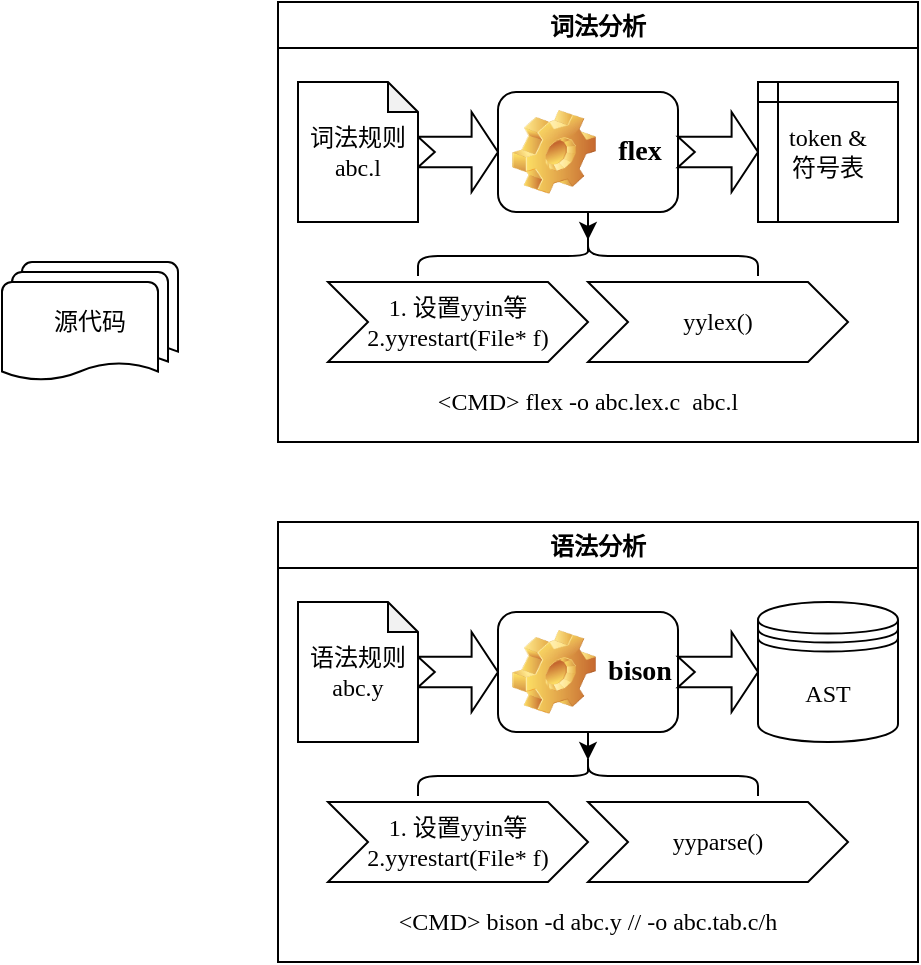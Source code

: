 <mxfile version="14.7.0" type="github">
  <diagram id="enoIybo3rPJg0Il2eto0" name="Page-1">
    <mxGraphModel dx="918" dy="477" grid="1" gridSize="10" guides="1" tooltips="1" connect="1" arrows="1" fold="1" page="1" pageScale="1" pageWidth="827" pageHeight="1169" math="0" shadow="0">
      <root>
        <mxCell id="0" />
        <mxCell id="1" parent="0" />
        <mxCell id="itgruSseSPr3eh4PhL-f-1" value="词法分析" style="swimlane;fontFamily=Times New Roman;" vertex="1" parent="1">
          <mxGeometry x="248" y="60" width="320" height="220" as="geometry">
            <mxRectangle x="60" y="30" width="80" height="23" as="alternateBounds" />
          </mxGeometry>
        </mxCell>
        <mxCell id="itgruSseSPr3eh4PhL-f-24" value="" style="html=1;shadow=0;dashed=0;align=center;verticalAlign=middle;shape=mxgraph.arrows2.arrow;dy=0.62;dx=13.2;notch=8.4;strokeWidth=1;" vertex="1" parent="itgruSseSPr3eh4PhL-f-1">
          <mxGeometry x="70" y="55" width="40" height="40" as="geometry" />
        </mxCell>
        <mxCell id="itgruSseSPr3eh4PhL-f-7" value="&lt;div&gt;token &amp;amp;&lt;br&gt;&lt;/div&gt;&lt;div&gt;符号表&lt;/div&gt;" style="shape=internalStorage;whiteSpace=wrap;html=1;backgroundOutline=1;dx=10;dy=10;fontFamily=Times New Roman;" vertex="1" parent="itgruSseSPr3eh4PhL-f-1">
          <mxGeometry x="240" y="40" width="70" height="70" as="geometry" />
        </mxCell>
        <mxCell id="itgruSseSPr3eh4PhL-f-8" value="&lt;div&gt;词法规则&lt;/div&gt;&lt;div&gt;&lt;font face=&quot;Times New Roman&quot;&gt;abc.l&lt;/font&gt;&lt;br&gt;&lt;/div&gt;" style="shape=note;whiteSpace=wrap;html=1;backgroundOutline=1;darkOpacity=0.05;size=15;" vertex="1" parent="itgruSseSPr3eh4PhL-f-1">
          <mxGeometry x="10" y="40" width="60" height="70" as="geometry" />
        </mxCell>
        <mxCell id="itgruSseSPr3eh4PhL-f-14" style="edgeStyle=orthogonalEdgeStyle;rounded=0;orthogonalLoop=1;jettySize=auto;html=1;entryX=0.1;entryY=0.5;entryDx=0;entryDy=0;entryPerimeter=0;" edge="1" parent="itgruSseSPr3eh4PhL-f-1" source="itgruSseSPr3eh4PhL-f-11" target="itgruSseSPr3eh4PhL-f-12">
          <mxGeometry relative="1" as="geometry" />
        </mxCell>
        <mxCell id="itgruSseSPr3eh4PhL-f-11" value="flex" style="label;whiteSpace=wrap;html=1;image=img/clipart/Gear_128x128.png;align=center;fontFamily=Times New Roman;fontSize=14;" vertex="1" parent="itgruSseSPr3eh4PhL-f-1">
          <mxGeometry x="110" y="45" width="90" height="60" as="geometry" />
        </mxCell>
        <mxCell id="itgruSseSPr3eh4PhL-f-12" value="" style="shape=curlyBracket;whiteSpace=wrap;html=1;rounded=1;align=center;labelPosition=center;verticalLabelPosition=middle;verticalAlign=middle;rotation=90;" vertex="1" parent="itgruSseSPr3eh4PhL-f-1">
          <mxGeometry x="145" y="42" width="20" height="170" as="geometry" />
        </mxCell>
        <mxCell id="itgruSseSPr3eh4PhL-f-19" value="&lt;div style=&quot;font-size: 10px&quot;&gt;&lt;font style=&quot;font-size: 12px&quot;&gt;1. 设置yyin等&lt;/font&gt;&lt;/div&gt;&lt;div&gt;2.yyrestart(File* f)&lt;br&gt;&lt;/div&gt;" style="shape=step;perimeter=stepPerimeter;whiteSpace=wrap;html=1;fixedSize=1;strokeWidth=1;align=center;fontFamily=Times New Roman;" vertex="1" parent="itgruSseSPr3eh4PhL-f-1">
          <mxGeometry x="25" y="140" width="130" height="40" as="geometry" />
        </mxCell>
        <mxCell id="itgruSseSPr3eh4PhL-f-20" value="yylex()" style="shape=step;perimeter=stepPerimeter;whiteSpace=wrap;html=1;fixedSize=1;strokeWidth=1;align=center;fontFamily=Times New Roman;" vertex="1" parent="itgruSseSPr3eh4PhL-f-1">
          <mxGeometry x="155" y="140" width="130" height="40" as="geometry" />
        </mxCell>
        <mxCell id="itgruSseSPr3eh4PhL-f-25" value="" style="html=1;shadow=0;dashed=0;align=center;verticalAlign=middle;shape=mxgraph.arrows2.arrow;dy=0.62;dx=13.2;notch=8.4;strokeWidth=1;" vertex="1" parent="itgruSseSPr3eh4PhL-f-1">
          <mxGeometry x="200" y="55" width="40" height="40" as="geometry" />
        </mxCell>
        <mxCell id="itgruSseSPr3eh4PhL-f-26" value="&amp;lt;CMD&amp;gt; flex -o abc.lex.c&amp;nbsp; abc.l" style="text;html=1;strokeColor=none;fillColor=none;align=center;verticalAlign=middle;whiteSpace=wrap;rounded=0;fontFamily=Times New Roman;" vertex="1" parent="itgruSseSPr3eh4PhL-f-1">
          <mxGeometry x="25" y="190" width="260" height="20" as="geometry" />
        </mxCell>
        <mxCell id="itgruSseSPr3eh4PhL-f-2" value="语法分析" style="swimlane;" vertex="1" parent="1">
          <mxGeometry x="248" y="320" width="320" height="220" as="geometry">
            <mxRectangle x="330" y="20" width="80" height="23" as="alternateBounds" />
          </mxGeometry>
        </mxCell>
        <mxCell id="itgruSseSPr3eh4PhL-f-27" value="" style="html=1;shadow=0;dashed=0;align=center;verticalAlign=middle;shape=mxgraph.arrows2.arrow;dy=0.62;dx=13.2;notch=8.4;strokeWidth=1;" vertex="1" parent="itgruSseSPr3eh4PhL-f-2">
          <mxGeometry x="70" y="55" width="40" height="40" as="geometry" />
        </mxCell>
        <mxCell id="itgruSseSPr3eh4PhL-f-29" value="语法规则&lt;div&gt;&lt;font face=&quot;Times New Roman&quot;&gt;abc.y&lt;/font&gt;&lt;br&gt;&lt;/div&gt;" style="shape=note;whiteSpace=wrap;html=1;backgroundOutline=1;darkOpacity=0.05;size=15;" vertex="1" parent="itgruSseSPr3eh4PhL-f-2">
          <mxGeometry x="10" y="40" width="60" height="70" as="geometry" />
        </mxCell>
        <mxCell id="itgruSseSPr3eh4PhL-f-31" value="bison" style="label;whiteSpace=wrap;html=1;image=img/clipart/Gear_128x128.png;align=center;fontFamily=Times New Roman;fontSize=14;" vertex="1" parent="itgruSseSPr3eh4PhL-f-2">
          <mxGeometry x="110" y="45" width="90" height="60" as="geometry" />
        </mxCell>
        <mxCell id="itgruSseSPr3eh4PhL-f-32" value="" style="shape=curlyBracket;whiteSpace=wrap;html=1;rounded=1;align=center;labelPosition=center;verticalLabelPosition=middle;verticalAlign=middle;rotation=90;" vertex="1" parent="itgruSseSPr3eh4PhL-f-2">
          <mxGeometry x="145" y="42" width="20" height="170" as="geometry" />
        </mxCell>
        <mxCell id="itgruSseSPr3eh4PhL-f-30" style="edgeStyle=orthogonalEdgeStyle;rounded=0;orthogonalLoop=1;jettySize=auto;html=1;entryX=0.1;entryY=0.5;entryDx=0;entryDy=0;entryPerimeter=0;" edge="1" parent="itgruSseSPr3eh4PhL-f-2" source="itgruSseSPr3eh4PhL-f-31" target="itgruSseSPr3eh4PhL-f-32">
          <mxGeometry relative="1" as="geometry">
            <Array as="points">
              <mxPoint x="155" y="105" />
              <mxPoint x="155" y="105" />
            </Array>
          </mxGeometry>
        </mxCell>
        <mxCell id="itgruSseSPr3eh4PhL-f-33" value="&lt;div style=&quot;font-size: 10px&quot;&gt;&lt;font style=&quot;font-size: 12px&quot;&gt;1. 设置yyin等&lt;/font&gt;&lt;/div&gt;&lt;div&gt;2.yyrestart(File* f)&lt;br&gt;&lt;/div&gt;" style="shape=step;perimeter=stepPerimeter;whiteSpace=wrap;html=1;fixedSize=1;strokeWidth=1;align=center;fontFamily=Times New Roman;" vertex="1" parent="itgruSseSPr3eh4PhL-f-2">
          <mxGeometry x="25" y="140" width="130" height="40" as="geometry" />
        </mxCell>
        <mxCell id="itgruSseSPr3eh4PhL-f-34" value="yyparse()" style="shape=step;perimeter=stepPerimeter;whiteSpace=wrap;html=1;fixedSize=1;strokeWidth=1;align=center;fontFamily=Times New Roman;" vertex="1" parent="itgruSseSPr3eh4PhL-f-2">
          <mxGeometry x="155" y="140" width="130" height="40" as="geometry" />
        </mxCell>
        <mxCell id="itgruSseSPr3eh4PhL-f-35" value="" style="html=1;shadow=0;dashed=0;align=center;verticalAlign=middle;shape=mxgraph.arrows2.arrow;dy=0.62;dx=13.2;notch=8.4;strokeWidth=1;" vertex="1" parent="itgruSseSPr3eh4PhL-f-2">
          <mxGeometry x="200" y="55" width="40" height="40" as="geometry" />
        </mxCell>
        <mxCell id="itgruSseSPr3eh4PhL-f-36" value="&amp;lt;CMD&amp;gt; bison -d abc.y // -o abc.tab.c/h" style="text;html=1;strokeColor=none;fillColor=none;align=center;verticalAlign=middle;whiteSpace=wrap;rounded=0;fontFamily=Times New Roman;" vertex="1" parent="itgruSseSPr3eh4PhL-f-2">
          <mxGeometry x="25" y="190" width="260" height="20" as="geometry" />
        </mxCell>
        <mxCell id="itgruSseSPr3eh4PhL-f-37" value="AST" style="shape=datastore;whiteSpace=wrap;html=1;fontFamily=Times New Roman;strokeWidth=1;align=center;" vertex="1" parent="itgruSseSPr3eh4PhL-f-2">
          <mxGeometry x="240" y="40" width="70" height="70" as="geometry" />
        </mxCell>
        <mxCell id="itgruSseSPr3eh4PhL-f-13" value="源代码" style="strokeWidth=1;html=1;shape=mxgraph.flowchart.multi-document;whiteSpace=wrap;align=center;" vertex="1" parent="1">
          <mxGeometry x="110" y="190" width="88" height="60" as="geometry" />
        </mxCell>
      </root>
    </mxGraphModel>
  </diagram>
</mxfile>
